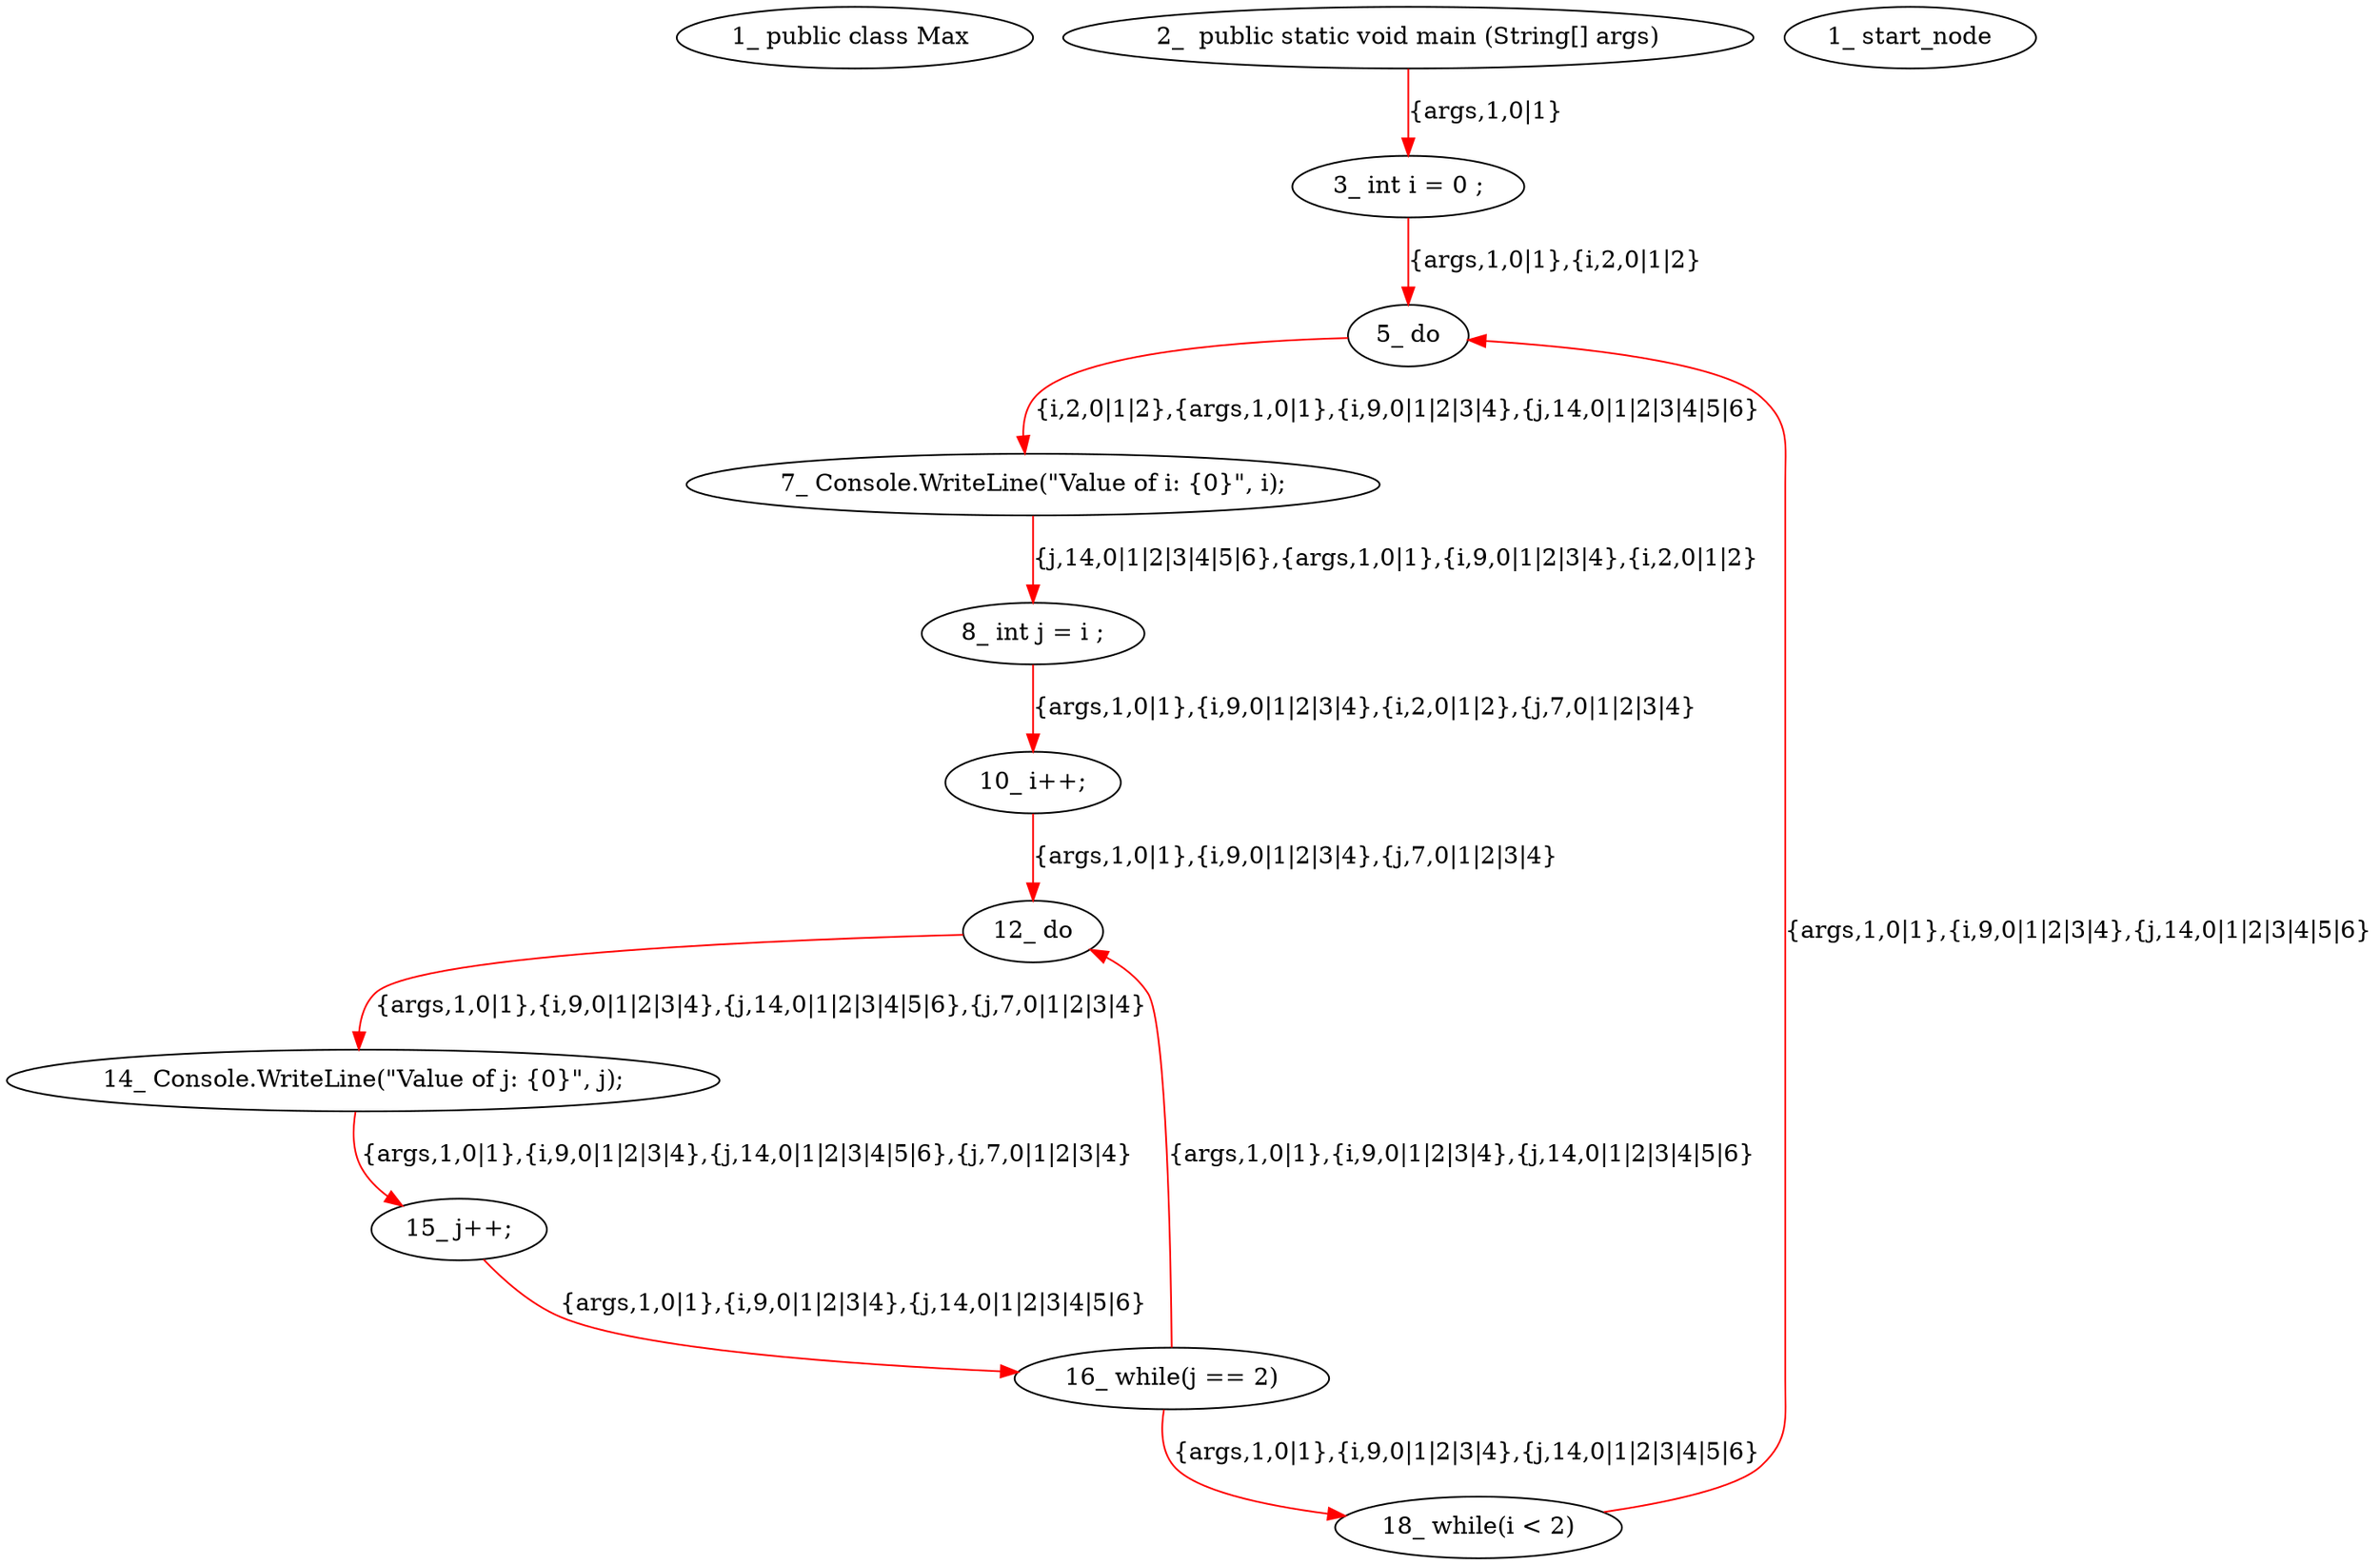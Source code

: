 digraph  {
6 [label="1_\ public\ class\ Max\ ", type_label=class_declaration];
10 [label="2_\ \ public\ static\ void\ main\ \(String\[\]\ args\)", type_label=method_declaration];
22 [label="3_\ int\ i\ =\ 0\ ;", type_label=local_declaration];
29 [label="5_\ do", type_label=do];
31 [label="7_\ Console\.WriteLine\(\"Value\ of\ i:\ \{0\}\",\ i\);", type_label=expression_statement];
41 [label="8_\ int\ j\ =\ i\ ;", type_label=local_declaration];
48 [label="10_\ i\+\+;", type_label=expression_statement];
51 [label="12_\ do", type_label=do];
53 [label="14_\ Console\.WriteLine\(\"Value\ of\ j:\ \{0\}\",\ j\);", type_label=expression_statement];
63 [label="15_\ j\+\+;", type_label=expression_statement];
66 [label="16_\ while\(j\ ==\ 2\)", type_label=while];
69 [label="18_\ while\(i\ <\ 2\)", type_label=while];
1 [label="1_\ start_node", type_label=start];
10 -> 22  [color=red, controlflow_type=first_next_line, edge_type=CFG_edge, key=0, label="{args,1,0|1}"];
22 -> 29  [color=red, controlflow_type="next_line 1", edge_type=CFG_edge, key=0, label="{args,1,0|1},{i,2,0|1|2}"];
29 -> 31  [color=red, controlflow_type=pos_next, edge_type=CFG_edge, key=0, label="{i,2,0|1|2},{args,1,0|1},{i,9,0|1|2|3|4},{j,14,0|1|2|3|4|5|6}"];
31 -> 41  [color=red, controlflow_type="next_line 1", edge_type=CFG_edge, key=0, label="{j,14,0|1|2|3|4|5|6},{args,1,0|1},{i,9,0|1|2|3|4},{i,2,0|1|2}"];
41 -> 48  [color=red, controlflow_type="next_line 1", edge_type=CFG_edge, key=0, label="{args,1,0|1},{i,9,0|1|2|3|4},{i,2,0|1|2},{j,7,0|1|2|3|4}"];
48 -> 51  [color=red, controlflow_type="next_line 1", edge_type=CFG_edge, key=0, label="{args,1,0|1},{i,9,0|1|2|3|4},{j,7,0|1|2|3|4}"];
51 -> 53  [color=red, controlflow_type=pos_next, edge_type=CFG_edge, key=0, label="{args,1,0|1},{i,9,0|1|2|3|4},{j,14,0|1|2|3|4|5|6},{j,7,0|1|2|3|4}"];
53 -> 63  [color=red, controlflow_type="next_line 1", edge_type=CFG_edge, key=0, label="{args,1,0|1},{i,9,0|1|2|3|4},{j,14,0|1|2|3|4|5|6},{j,7,0|1|2|3|4}"];
63 -> 66  [color=red, controlflow_type=next, edge_type=CFG_edge, key=0, label="{args,1,0|1},{i,9,0|1|2|3|4},{j,14,0|1|2|3|4|5|6}"];
66 -> 51  [color=red, controlflow_type=loop_control, edge_type=CFG_edge, key=0, label="{args,1,0|1},{i,9,0|1|2|3|4},{j,14,0|1|2|3|4|5|6}"];
66 -> 69  [color=red, controlflow_type=neg_next, edge_type=CFG_edge, key=0, label="{args,1,0|1},{i,9,0|1|2|3|4},{j,14,0|1|2|3|4|5|6}"];
69 -> 29  [color=red, controlflow_type=loop_control, edge_type=CFG_edge, key=0, label="{args,1,0|1},{i,9,0|1|2|3|4},{j,14,0|1|2|3|4|5|6}"];
}
